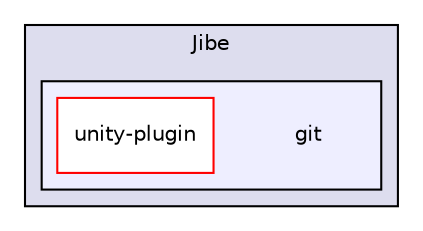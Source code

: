 digraph "/Users/marco/UnityProjects/Android/Jibe/git" {
  compound=true
  node [ fontsize="10", fontname="Helvetica"];
  edge [ labelfontsize="10", labelfontname="Helvetica"];
  subgraph clusterdir_7d4d781d3d50abd5e6b0ffcc0f8a0817 {
    graph [ bgcolor="#ddddee", pencolor="black", label="Jibe" fontname="Helvetica", fontsize="10", URL="dir_7d4d781d3d50abd5e6b0ffcc0f8a0817.html"]
  subgraph clusterdir_ce854c57772dc580baf1a111f0db9c7e {
    graph [ bgcolor="#eeeeff", pencolor="black", label="" URL="dir_ce854c57772dc580baf1a111f0db9c7e.html"];
    dir_ce854c57772dc580baf1a111f0db9c7e [shape=plaintext label="git"];
    dir_c2b7a769dd2a1f824bf104dd7a904e40 [shape=box label="unity-plugin" color="red" fillcolor="white" style="filled" URL="dir_c2b7a769dd2a1f824bf104dd7a904e40.html"];
  }
  }
}
